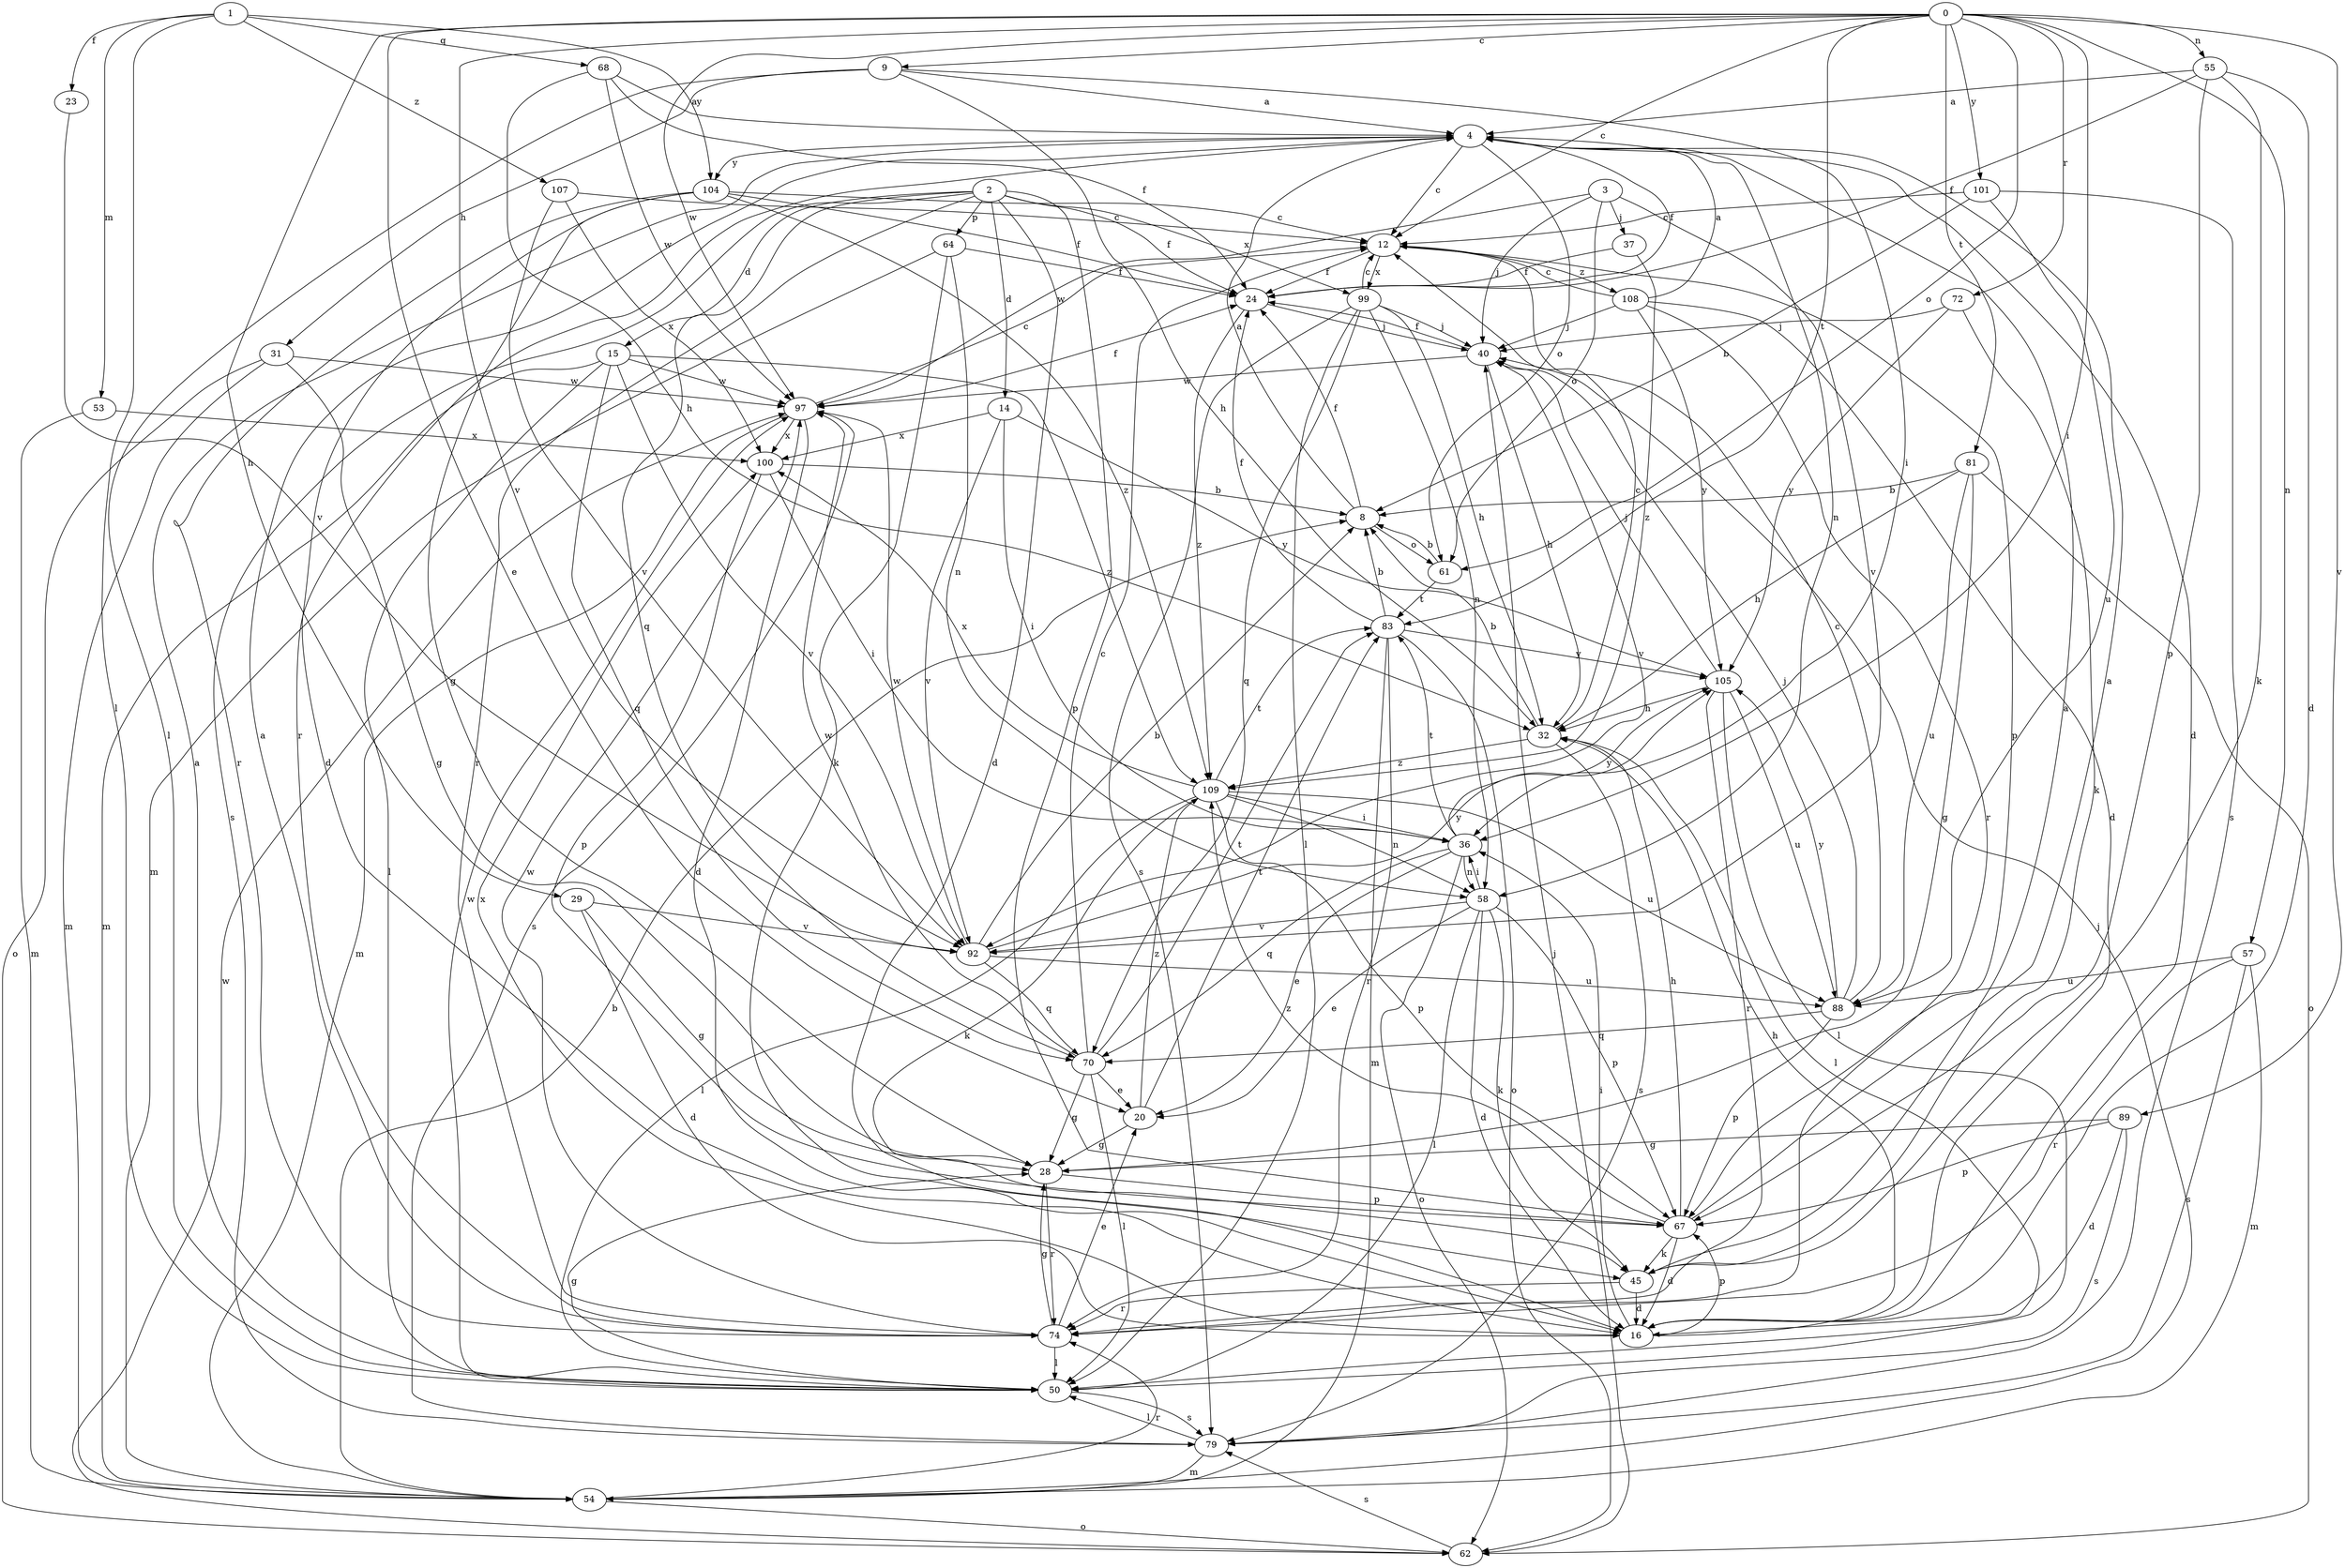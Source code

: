 strict digraph  {
0;
1;
2;
3;
4;
8;
9;
12;
14;
15;
16;
20;
23;
24;
28;
29;
31;
32;
36;
37;
40;
45;
50;
53;
54;
55;
57;
58;
61;
62;
64;
67;
68;
70;
72;
74;
79;
81;
83;
88;
89;
92;
97;
99;
100;
101;
104;
105;
107;
108;
109;
0 -> 9  [label=c];
0 -> 12  [label=c];
0 -> 20  [label=e];
0 -> 29  [label=h];
0 -> 36  [label=i];
0 -> 55  [label=n];
0 -> 57  [label=n];
0 -> 61  [label=o];
0 -> 72  [label=r];
0 -> 81  [label=t];
0 -> 83  [label=t];
0 -> 89  [label=v];
0 -> 92  [label=v];
0 -> 97  [label=w];
0 -> 101  [label=y];
1 -> 23  [label=f];
1 -> 50  [label=l];
1 -> 53  [label=m];
1 -> 68  [label=q];
1 -> 104  [label=y];
1 -> 107  [label=z];
2 -> 14  [label=d];
2 -> 15  [label=d];
2 -> 16  [label=d];
2 -> 24  [label=f];
2 -> 64  [label=p];
2 -> 67  [label=p];
2 -> 70  [label=q];
2 -> 74  [label=r];
2 -> 79  [label=s];
2 -> 99  [label=x];
3 -> 37  [label=j];
3 -> 40  [label=j];
3 -> 61  [label=o];
3 -> 92  [label=v];
3 -> 97  [label=w];
4 -> 12  [label=c];
4 -> 16  [label=d];
4 -> 24  [label=f];
4 -> 58  [label=n];
4 -> 61  [label=o];
4 -> 74  [label=r];
4 -> 104  [label=y];
8 -> 4  [label=a];
8 -> 24  [label=f];
8 -> 61  [label=o];
9 -> 4  [label=a];
9 -> 31  [label=h];
9 -> 32  [label=h];
9 -> 36  [label=i];
9 -> 50  [label=l];
12 -> 24  [label=f];
12 -> 67  [label=p];
12 -> 99  [label=x];
12 -> 108  [label=z];
14 -> 36  [label=i];
14 -> 92  [label=v];
14 -> 100  [label=x];
14 -> 105  [label=y];
15 -> 50  [label=l];
15 -> 54  [label=m];
15 -> 70  [label=q];
15 -> 92  [label=v];
15 -> 97  [label=w];
15 -> 109  [label=z];
16 -> 32  [label=h];
16 -> 36  [label=i];
16 -> 67  [label=p];
16 -> 100  [label=x];
20 -> 28  [label=g];
20 -> 83  [label=t];
20 -> 109  [label=z];
23 -> 92  [label=v];
24 -> 40  [label=j];
24 -> 109  [label=z];
28 -> 67  [label=p];
28 -> 74  [label=r];
29 -> 16  [label=d];
29 -> 28  [label=g];
29 -> 92  [label=v];
31 -> 28  [label=g];
31 -> 54  [label=m];
31 -> 62  [label=o];
31 -> 97  [label=w];
32 -> 8  [label=b];
32 -> 12  [label=c];
32 -> 50  [label=l];
32 -> 79  [label=s];
32 -> 109  [label=z];
36 -> 20  [label=e];
36 -> 58  [label=n];
36 -> 62  [label=o];
36 -> 70  [label=q];
36 -> 83  [label=t];
36 -> 105  [label=y];
37 -> 24  [label=f];
37 -> 109  [label=z];
40 -> 24  [label=f];
40 -> 32  [label=h];
40 -> 92  [label=v];
40 -> 97  [label=w];
45 -> 4  [label=a];
45 -> 16  [label=d];
45 -> 74  [label=r];
50 -> 4  [label=a];
50 -> 28  [label=g];
50 -> 79  [label=s];
50 -> 97  [label=w];
53 -> 54  [label=m];
53 -> 100  [label=x];
54 -> 8  [label=b];
54 -> 40  [label=j];
54 -> 62  [label=o];
54 -> 74  [label=r];
55 -> 4  [label=a];
55 -> 16  [label=d];
55 -> 24  [label=f];
55 -> 45  [label=k];
55 -> 67  [label=p];
57 -> 54  [label=m];
57 -> 74  [label=r];
57 -> 79  [label=s];
57 -> 88  [label=u];
58 -> 16  [label=d];
58 -> 20  [label=e];
58 -> 36  [label=i];
58 -> 45  [label=k];
58 -> 50  [label=l];
58 -> 67  [label=p];
58 -> 92  [label=v];
61 -> 8  [label=b];
61 -> 83  [label=t];
62 -> 40  [label=j];
62 -> 79  [label=s];
62 -> 97  [label=w];
64 -> 24  [label=f];
64 -> 45  [label=k];
64 -> 54  [label=m];
64 -> 58  [label=n];
67 -> 4  [label=a];
67 -> 16  [label=d];
67 -> 32  [label=h];
67 -> 45  [label=k];
67 -> 109  [label=z];
68 -> 4  [label=a];
68 -> 24  [label=f];
68 -> 32  [label=h];
68 -> 97  [label=w];
70 -> 12  [label=c];
70 -> 20  [label=e];
70 -> 28  [label=g];
70 -> 50  [label=l];
70 -> 83  [label=t];
70 -> 97  [label=w];
72 -> 40  [label=j];
72 -> 45  [label=k];
72 -> 105  [label=y];
74 -> 4  [label=a];
74 -> 20  [label=e];
74 -> 28  [label=g];
74 -> 50  [label=l];
74 -> 97  [label=w];
79 -> 50  [label=l];
79 -> 54  [label=m];
81 -> 8  [label=b];
81 -> 28  [label=g];
81 -> 32  [label=h];
81 -> 62  [label=o];
81 -> 88  [label=u];
83 -> 8  [label=b];
83 -> 24  [label=f];
83 -> 54  [label=m];
83 -> 62  [label=o];
83 -> 74  [label=r];
83 -> 105  [label=y];
88 -> 12  [label=c];
88 -> 40  [label=j];
88 -> 67  [label=p];
88 -> 70  [label=q];
88 -> 105  [label=y];
89 -> 16  [label=d];
89 -> 28  [label=g];
89 -> 67  [label=p];
89 -> 79  [label=s];
92 -> 8  [label=b];
92 -> 70  [label=q];
92 -> 88  [label=u];
92 -> 97  [label=w];
92 -> 105  [label=y];
97 -> 12  [label=c];
97 -> 16  [label=d];
97 -> 24  [label=f];
97 -> 54  [label=m];
97 -> 79  [label=s];
97 -> 100  [label=x];
99 -> 12  [label=c];
99 -> 32  [label=h];
99 -> 40  [label=j];
99 -> 50  [label=l];
99 -> 58  [label=n];
99 -> 70  [label=q];
99 -> 79  [label=s];
100 -> 8  [label=b];
100 -> 36  [label=i];
100 -> 67  [label=p];
101 -> 8  [label=b];
101 -> 12  [label=c];
101 -> 79  [label=s];
101 -> 88  [label=u];
104 -> 12  [label=c];
104 -> 16  [label=d];
104 -> 24  [label=f];
104 -> 28  [label=g];
104 -> 74  [label=r];
104 -> 109  [label=z];
105 -> 32  [label=h];
105 -> 40  [label=j];
105 -> 50  [label=l];
105 -> 74  [label=r];
105 -> 88  [label=u];
107 -> 12  [label=c];
107 -> 92  [label=v];
107 -> 100  [label=x];
108 -> 4  [label=a];
108 -> 12  [label=c];
108 -> 16  [label=d];
108 -> 40  [label=j];
108 -> 74  [label=r];
108 -> 105  [label=y];
109 -> 36  [label=i];
109 -> 45  [label=k];
109 -> 50  [label=l];
109 -> 58  [label=n];
109 -> 67  [label=p];
109 -> 83  [label=t];
109 -> 88  [label=u];
109 -> 100  [label=x];
}
